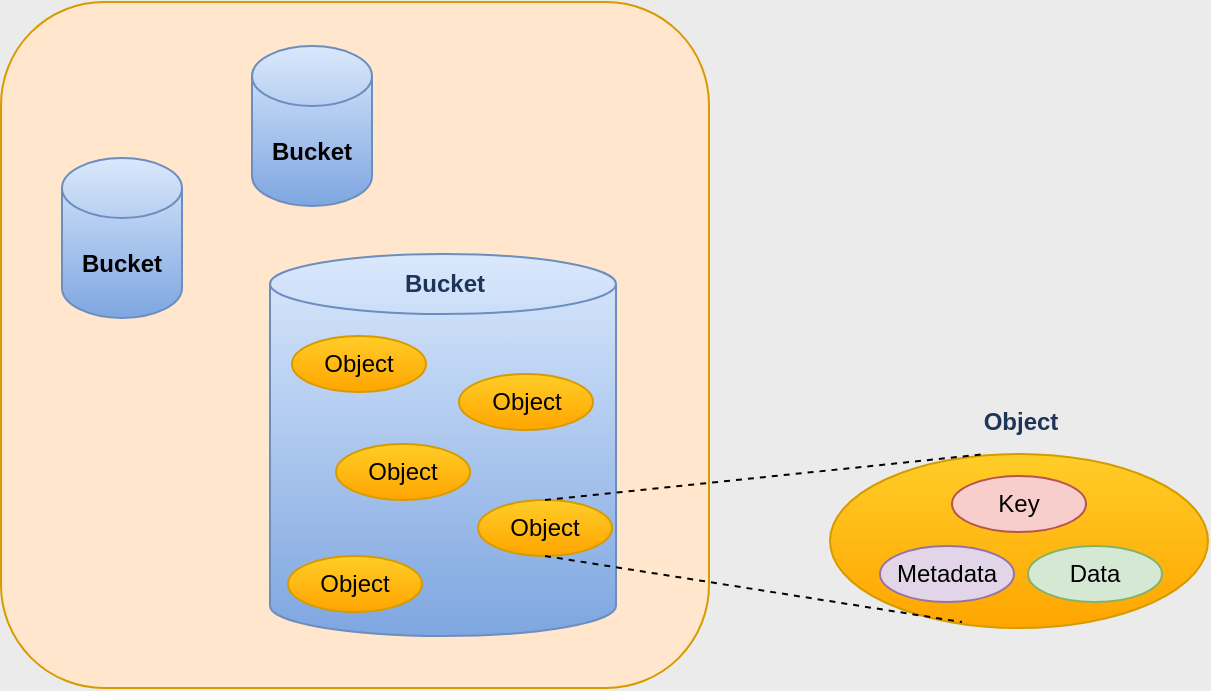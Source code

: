 <mxfile version="20.3.0" type="device" pages="2"><diagram id="_t0-TZAEhkeFew-PHKKx" name="S3 对象存储"><mxGraphModel dx="1422" dy="865" grid="0" gridSize="10" guides="1" tooltips="1" connect="1" arrows="1" fold="1" page="1" pageScale="1" pageWidth="3300" pageHeight="4681" background="#ebebeb" math="0" shadow="0"><root><mxCell id="0"/><mxCell id="1" parent="0"/><mxCell id="Xkj8wPl3iqxhbK7UjM_T-11" value="" style="ellipse;whiteSpace=wrap;html=1;rounded=0;sketch=0;strokeColor=#d79b00;fillColor=#ffcd28;gradientColor=#ffa500;movable=0;resizable=0;rotatable=0;deletable=0;editable=0;connectable=0;" parent="1" vertex="1"><mxGeometry x="654" y="472" width="189" height="87" as="geometry"/></mxCell><mxCell id="Xkj8wPl3iqxhbK7UjM_T-10" value="" style="rounded=1;whiteSpace=wrap;html=1;sketch=0;strokeColor=#d79b00;fillColor=#ffe6cc;movable=0;resizable=0;rotatable=0;deletable=0;editable=0;connectable=0;" parent="1" vertex="1"><mxGeometry x="239.5" y="246" width="354" height="343" as="geometry"/></mxCell><mxCell id="Xkj8wPl3iqxhbK7UjM_T-1" value="&lt;b&gt;Bucket&lt;/b&gt;" style="shape=cylinder3;whiteSpace=wrap;html=1;boundedLbl=1;backgroundOutline=1;size=15;rounded=0;sketch=0;fillColor=#dae8fc;strokeColor=#6c8ebf;gradientColor=#7ea6e0;movable=0;resizable=0;rotatable=0;deletable=0;editable=0;connectable=0;" parent="1" vertex="1"><mxGeometry x="270" y="324" width="60" height="80" as="geometry"/></mxCell><mxCell id="Xkj8wPl3iqxhbK7UjM_T-2" value="&lt;b&gt;Bucket&lt;/b&gt;" style="shape=cylinder3;whiteSpace=wrap;html=1;boundedLbl=1;backgroundOutline=1;size=15;rounded=0;sketch=0;fillColor=#dae8fc;strokeColor=#6c8ebf;gradientColor=#7ea6e0;movable=0;resizable=0;rotatable=0;deletable=0;editable=0;connectable=0;" parent="1" vertex="1"><mxGeometry x="365" y="268" width="60" height="80" as="geometry"/></mxCell><mxCell id="Xkj8wPl3iqxhbK7UjM_T-3" value="" style="shape=cylinder3;whiteSpace=wrap;html=1;boundedLbl=1;backgroundOutline=1;size=15;rounded=0;sketch=0;fillColor=#dae8fc;strokeColor=#6c8ebf;gradientColor=#7ea6e0;movable=0;resizable=0;rotatable=0;deletable=0;editable=0;connectable=0;" parent="1" vertex="1"><mxGeometry x="374" y="372" width="173" height="191" as="geometry"/></mxCell><mxCell id="Xkj8wPl3iqxhbK7UjM_T-4" value="&lt;b&gt;Bucket&lt;/b&gt;" style="text;html=1;align=center;verticalAlign=middle;resizable=0;points=[];autosize=1;strokeColor=none;fillColor=none;fontColor=#1D3557;movable=0;rotatable=0;deletable=0;editable=0;connectable=0;" parent="1" vertex="1"><mxGeometry x="435.5" y="378" width="50" height="18" as="geometry"/></mxCell><mxCell id="Xkj8wPl3iqxhbK7UjM_T-5" value="Object" style="ellipse;whiteSpace=wrap;html=1;rounded=0;sketch=0;strokeColor=#d79b00;fillColor=#ffcd28;gradientColor=#ffa500;movable=0;resizable=0;rotatable=0;deletable=0;editable=0;connectable=0;" parent="1" vertex="1"><mxGeometry x="385" y="413" width="67" height="28" as="geometry"/></mxCell><mxCell id="Xkj8wPl3iqxhbK7UjM_T-6" value="Object" style="ellipse;whiteSpace=wrap;html=1;rounded=0;sketch=0;strokeColor=#d79b00;fillColor=#ffcd28;gradientColor=#ffa500;movable=0;resizable=0;rotatable=0;deletable=0;editable=0;connectable=0;" parent="1" vertex="1"><mxGeometry x="468.5" y="432" width="67" height="28" as="geometry"/></mxCell><mxCell id="Xkj8wPl3iqxhbK7UjM_T-12" value="Key" style="ellipse;whiteSpace=wrap;html=1;rounded=0;sketch=0;strokeColor=#b85450;fillColor=#f8cecc;movable=0;resizable=0;rotatable=0;deletable=0;editable=0;connectable=0;" parent="1" vertex="1"><mxGeometry x="715" y="483" width="67" height="28" as="geometry"/></mxCell><mxCell id="Xkj8wPl3iqxhbK7UjM_T-14" value="Metadata" style="ellipse;whiteSpace=wrap;html=1;rounded=0;sketch=0;strokeColor=#9673a6;fillColor=#e1d5e7;movable=0;resizable=0;rotatable=0;deletable=0;editable=0;connectable=0;" parent="1" vertex="1"><mxGeometry x="679" y="518" width="67" height="28" as="geometry"/></mxCell><mxCell id="Xkj8wPl3iqxhbK7UjM_T-15" value="Data" style="ellipse;whiteSpace=wrap;html=1;rounded=0;sketch=0;strokeColor=#82b366;fillColor=#d5e8d4;movable=0;resizable=0;rotatable=0;deletable=0;editable=0;connectable=0;" parent="1" vertex="1"><mxGeometry x="753" y="518" width="67" height="28" as="geometry"/></mxCell><mxCell id="Xkj8wPl3iqxhbK7UjM_T-7" value="Object" style="ellipse;whiteSpace=wrap;html=1;rounded=0;sketch=0;strokeColor=#d79b00;fillColor=#ffcd28;gradientColor=#ffa500;movable=0;resizable=0;rotatable=0;deletable=0;editable=0;connectable=0;" parent="1" vertex="1"><mxGeometry x="407" y="467" width="67" height="28" as="geometry"/></mxCell><mxCell id="Xkj8wPl3iqxhbK7UjM_T-8" value="Object" style="ellipse;whiteSpace=wrap;html=1;rounded=0;sketch=0;strokeColor=#d79b00;fillColor=#ffcd28;gradientColor=#ffa500;movable=0;resizable=0;rotatable=0;deletable=0;editable=0;connectable=0;" parent="1" vertex="1"><mxGeometry x="478" y="495" width="67" height="28" as="geometry"/></mxCell><mxCell id="Xkj8wPl3iqxhbK7UjM_T-9" value="Object" style="ellipse;whiteSpace=wrap;html=1;rounded=0;sketch=0;strokeColor=#d79b00;fillColor=#ffcd28;gradientColor=#ffa500;movable=0;resizable=0;rotatable=0;deletable=0;editable=0;connectable=0;" parent="1" vertex="1"><mxGeometry x="383" y="523" width="67" height="28" as="geometry"/></mxCell><mxCell id="Xkj8wPl3iqxhbK7UjM_T-16" value="" style="endArrow=none;html=1;rounded=0;sourcePerimeterSpacing=0;strokeColor=#000000;sketch=0;fontColor=#1D3557;fillColor=#A8DADC;curved=0;exitX=0.5;exitY=0;exitDx=0;exitDy=0;entryX=0.413;entryY=0;entryDx=0;entryDy=0;entryPerimeter=0;dashed=1;movable=0;resizable=0;rotatable=0;deletable=0;editable=0;connectable=0;" parent="1" source="Xkj8wPl3iqxhbK7UjM_T-8" target="Xkj8wPl3iqxhbK7UjM_T-11" edge="1"><mxGeometry width="50" height="50" relative="1" as="geometry"><mxPoint x="643" y="375" as="sourcePoint"/><mxPoint x="693" y="325" as="targetPoint"/></mxGeometry></mxCell><mxCell id="Xkj8wPl3iqxhbK7UjM_T-17" value="" style="endArrow=none;html=1;rounded=0;sourcePerimeterSpacing=0;strokeColor=#000000;sketch=0;fontColor=#1D3557;fillColor=#A8DADC;curved=0;exitX=0.5;exitY=1;exitDx=0;exitDy=0;entryX=0.349;entryY=0.966;entryDx=0;entryDy=0;entryPerimeter=0;dashed=1;movable=0;resizable=0;rotatable=0;deletable=0;editable=0;connectable=0;" parent="1" source="Xkj8wPl3iqxhbK7UjM_T-8" target="Xkj8wPl3iqxhbK7UjM_T-11" edge="1"><mxGeometry width="50" height="50" relative="1" as="geometry"><mxPoint x="521.5" y="505" as="sourcePoint"/><mxPoint x="742.057" y="482" as="targetPoint"/></mxGeometry></mxCell><mxCell id="Xkj8wPl3iqxhbK7UjM_T-18" value="Object" style="text;html=1;align=center;verticalAlign=middle;resizable=0;points=[];autosize=1;strokeColor=none;fillColor=none;fontColor=#1D3557;fontStyle=1;movable=0;rotatable=0;deletable=0;editable=0;connectable=0;" parent="1" vertex="1"><mxGeometry x="725" y="447" width="47" height="18" as="geometry"/></mxCell></root></mxGraphModel></diagram><diagram id="63GFaACJd_VxzsLj1xR8" name="6.8 S3云存储开发框架"><mxGraphModel dx="1422" dy="865" grid="0" gridSize="10" guides="1" tooltips="1" connect="1" arrows="1" fold="1" page="1" pageScale="1" pageWidth="3300" pageHeight="4681" background="#ebebeb" math="0" shadow="0"><root><mxCell id="0"/><mxCell id="1" parent="0"/><mxCell id="Mx3D7MFZQpJYIxjBPNPZ-1" value="" style="rounded=1;whiteSpace=wrap;html=1;labelBackgroundColor=#FFD966;strokeColor=#457B9D;fontSize=14;fontColor=#FF3333;fillColor=#A8DADC;gradientDirection=south;movable=0;resizable=0;rotatable=0;deletable=0;editable=0;connectable=0;shadow=1;" vertex="1" parent="1"><mxGeometry x="588" y="582" width="598" height="215" as="geometry"/></mxCell><mxCell id="Mx3D7MFZQpJYIxjBPNPZ-2" value="" style="edgeStyle=orthogonalEdgeStyle;rounded=0;orthogonalLoop=1;jettySize=auto;html=1;strokeColor=#457B9D;fontColor=#1D3557;fillColor=#A8DADC;movable=0;resizable=0;rotatable=0;deletable=0;editable=0;connectable=0;" edge="1" parent="1" source="Mx3D7MFZQpJYIxjBPNPZ-3" target="Mx3D7MFZQpJYIxjBPNPZ-4"><mxGeometry relative="1" as="geometry"><mxPoint x="880" y="644" as="targetPoint"/></mxGeometry></mxCell><mxCell id="Mx3D7MFZQpJYIxjBPNPZ-3" value="&lt;font style=&quot;font-size: 19px;&quot;&gt;&lt;b&gt;黑方归档模块——S3云存储&lt;/b&gt;&lt;/font&gt;" style="rounded=1;whiteSpace=wrap;html=1;strokeColor=#d79b00;fillColor=#ffcd28;gradientColor=#ffa500;gradientDirection=south;movable=0;resizable=0;rotatable=0;deletable=0;editable=0;connectable=0;" vertex="1" parent="1"><mxGeometry x="695.5" y="718" width="383" height="43" as="geometry"/></mxCell><mxCell id="Mx3D7MFZQpJYIxjBPNPZ-4" value="&lt;b style=&quot;background-color: rgb(255, 217, 102);&quot;&gt;开发&lt;/b&gt;&lt;b style=&quot;background-color: rgb(255, 217, 102);&quot;&gt;基于的API库&lt;/b&gt;：&lt;br&gt;&lt;font color=&quot;#ff3333&quot;&gt;libs3&lt;/font&gt;，开源软件，最新更新时间：2019.4.10，&lt;font color=&quot;#0000ee&quot;&gt;&lt;u&gt;https://github.com/bji/libs3&lt;/u&gt;&lt;/font&gt;" style="text;html=1;align=left;verticalAlign=middle;resizable=0;points=[];autosize=1;fontSize=14;fillColor=#f8cecc;strokeColor=#b85450;movable=0;rotatable=0;deletable=0;editable=0;connectable=0;" vertex="1" parent="1"><mxGeometry x="654" y="607" width="466" height="46" as="geometry"/></mxCell><mxCell id="Mx3D7MFZQpJYIxjBPNPZ-5" value="&lt;span style=&quot;background-color: rgb(255, 217, 102);&quot;&gt;&lt;b&gt;MINIO&lt;/b&gt;&lt;/span&gt;：&lt;br&gt;1.&amp;nbsp;&lt;font color=&quot;#ff3333&quot;&gt;开源软件&lt;/font&gt;，最新更新时间：今天，&lt;u style=&quot;color: rgb(0, 0, 238);&quot;&gt;https://github.com/minio/minio&lt;/u&gt;，&lt;br&gt;参考资料：&lt;a href=&quot;https://docs.min.io/docs/java-client-quickstart-guide.html&quot;&gt;https://docs.min.io/docs/minio-quickstart-guide.html&lt;/a&gt;；&lt;br&gt;2. &lt;b&gt;开发SDK&lt;/b&gt;：java、golang、python、javascript、.net、haskell；&lt;br&gt;3. minio SDK不支持c++，可以采用&lt;font color=&quot;#ff3333&quot;&gt;aws sdk for c++&lt;/font&gt;进行对象上传和下载，&lt;br&gt;因为minio是&lt;font color=&quot;#ff3333&quot;&gt;遵循aws s3协议&lt;/font&gt;的。" style="text;html=1;align=left;verticalAlign=middle;resizable=0;points=[];autosize=1;fontSize=14;fillColor=#dae8fc;strokeColor=#6c8ebf;movable=0;rotatable=0;deletable=0;editable=0;connectable=0;" vertex="1" parent="1"><mxGeometry x="206" y="342" width="473" height="113" as="geometry"/></mxCell><mxCell id="Mx3D7MFZQpJYIxjBPNPZ-6" value="&lt;span style=&quot;background-color: rgb(255, 217, 102);&quot;&gt;&lt;b&gt;腾讯云&lt;/b&gt;&lt;/span&gt;：&lt;br&gt;1.&amp;nbsp;&lt;b&gt;开发SDK&lt;/b&gt;：c、c++、java、python、javascript、.net、go、php、android/ios；&lt;br&gt;2. 提供兼容&lt;font color=&quot;#ff3333&quot;&gt;aws sdk for c++&lt;/font&gt;的方式访问cos。" style="text;html=1;align=left;verticalAlign=middle;resizable=0;points=[];autosize=1;fontSize=14;fillColor=#e1d5e7;strokeColor=#9673a6;movable=0;rotatable=0;deletable=0;editable=0;connectable=0;" vertex="1" parent="1"><mxGeometry x="1101" y="342" width="519" height="62" as="geometry"/></mxCell><mxCell id="Mx3D7MFZQpJYIxjBPNPZ-7" value="&lt;span style=&quot;background-color: rgb(255, 217, 102);&quot;&gt;&lt;b&gt;亚马逊云&lt;/b&gt;&lt;/span&gt;：&lt;br&gt;1.&amp;nbsp;&lt;b&gt;开发SDK&lt;/b&gt;：&lt;font color=&quot;#ff3333&quot;&gt;c++&lt;/font&gt;、java、ruby、python、javascript、.net。" style="text;html=1;align=left;verticalAlign=middle;resizable=0;points=[];autosize=1;fontSize=14;fillColor=#d5e8d4;strokeColor=#82b366;movable=0;rotatable=0;deletable=0;editable=0;connectable=0;" vertex="1" parent="1"><mxGeometry x="695" y="342" width="390" height="46" as="geometry"/></mxCell><mxCell id="Mx3D7MFZQpJYIxjBPNPZ-8" value="" style="endArrow=none;html=1;rounded=1;sketch=0;fontColor=#1D3557;strokeColor=#000000;fillColor=#A8DADC;elbow=vertical;startArrow=open;startFill=0;endFill=0;fontSize=14;entryX=0.25;entryY=0;entryDx=0;entryDy=0;movable=0;resizable=0;rotatable=0;deletable=0;editable=0;connectable=0;" edge="1" parent="1" source="Mx3D7MFZQpJYIxjBPNPZ-5" target="Mx3D7MFZQpJYIxjBPNPZ-1"><mxGeometry width="50" height="50" relative="1" as="geometry"><mxPoint x="944.11" y="497" as="sourcePoint"/><mxPoint x="878" y="533" as="targetPoint"/></mxGeometry></mxCell><mxCell id="Mx3D7MFZQpJYIxjBPNPZ-9" value="" style="endArrow=none;html=1;rounded=1;sketch=0;fontColor=#1D3557;strokeColor=#000000;fillColor=#A8DADC;elbow=vertical;startArrow=open;startFill=0;endFill=0;fontSize=14;entryX=0.5;entryY=0;entryDx=0;entryDy=0;exitX=0.492;exitY=0.978;exitDx=0;exitDy=0;exitPerimeter=0;movable=0;resizable=0;rotatable=0;deletable=0;editable=0;connectable=0;" edge="1" parent="1" source="Mx3D7MFZQpJYIxjBPNPZ-7" target="Mx3D7MFZQpJYIxjBPNPZ-1"><mxGeometry width="50" height="50" relative="1" as="geometry"><mxPoint x="543.331" y="465" as="sourcePoint"/><mxPoint x="747.5" y="592" as="targetPoint"/></mxGeometry></mxCell><mxCell id="Mx3D7MFZQpJYIxjBPNPZ-10" value="" style="endArrow=none;html=1;rounded=1;sketch=0;fontColor=#1D3557;strokeColor=#000000;fillColor=#A8DADC;elbow=vertical;startArrow=open;startFill=0;endFill=0;fontSize=14;entryX=0.75;entryY=0;entryDx=0;entryDy=0;exitX=0.279;exitY=1;exitDx=0;exitDy=0;exitPerimeter=0;movable=0;resizable=0;rotatable=0;deletable=0;editable=0;connectable=0;" edge="1" parent="1" source="Mx3D7MFZQpJYIxjBPNPZ-6" target="Mx3D7MFZQpJYIxjBPNPZ-1"><mxGeometry width="50" height="50" relative="1" as="geometry"><mxPoint x="553.331" y="475" as="sourcePoint"/><mxPoint x="757.5" y="602" as="targetPoint"/></mxGeometry></mxCell></root></mxGraphModel></diagram></mxfile>